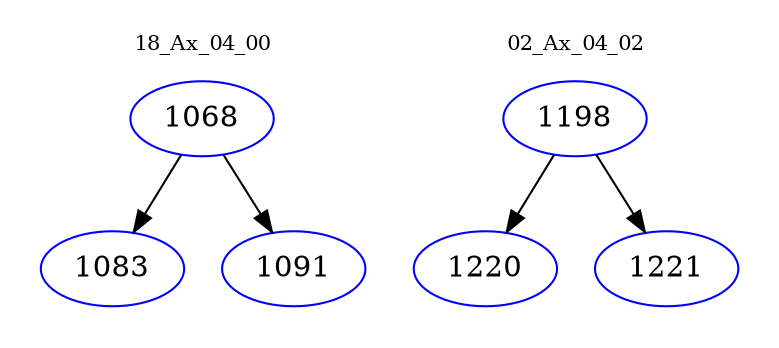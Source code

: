 digraph{
subgraph cluster_0 {
color = white
label = "18_Ax_04_00";
fontsize=10;
T0_1068 [label="1068", color="blue"]
T0_1068 -> T0_1083 [color="black"]
T0_1083 [label="1083", color="blue"]
T0_1068 -> T0_1091 [color="black"]
T0_1091 [label="1091", color="blue"]
}
subgraph cluster_1 {
color = white
label = "02_Ax_04_02";
fontsize=10;
T1_1198 [label="1198", color="blue"]
T1_1198 -> T1_1220 [color="black"]
T1_1220 [label="1220", color="blue"]
T1_1198 -> T1_1221 [color="black"]
T1_1221 [label="1221", color="blue"]
}
}
